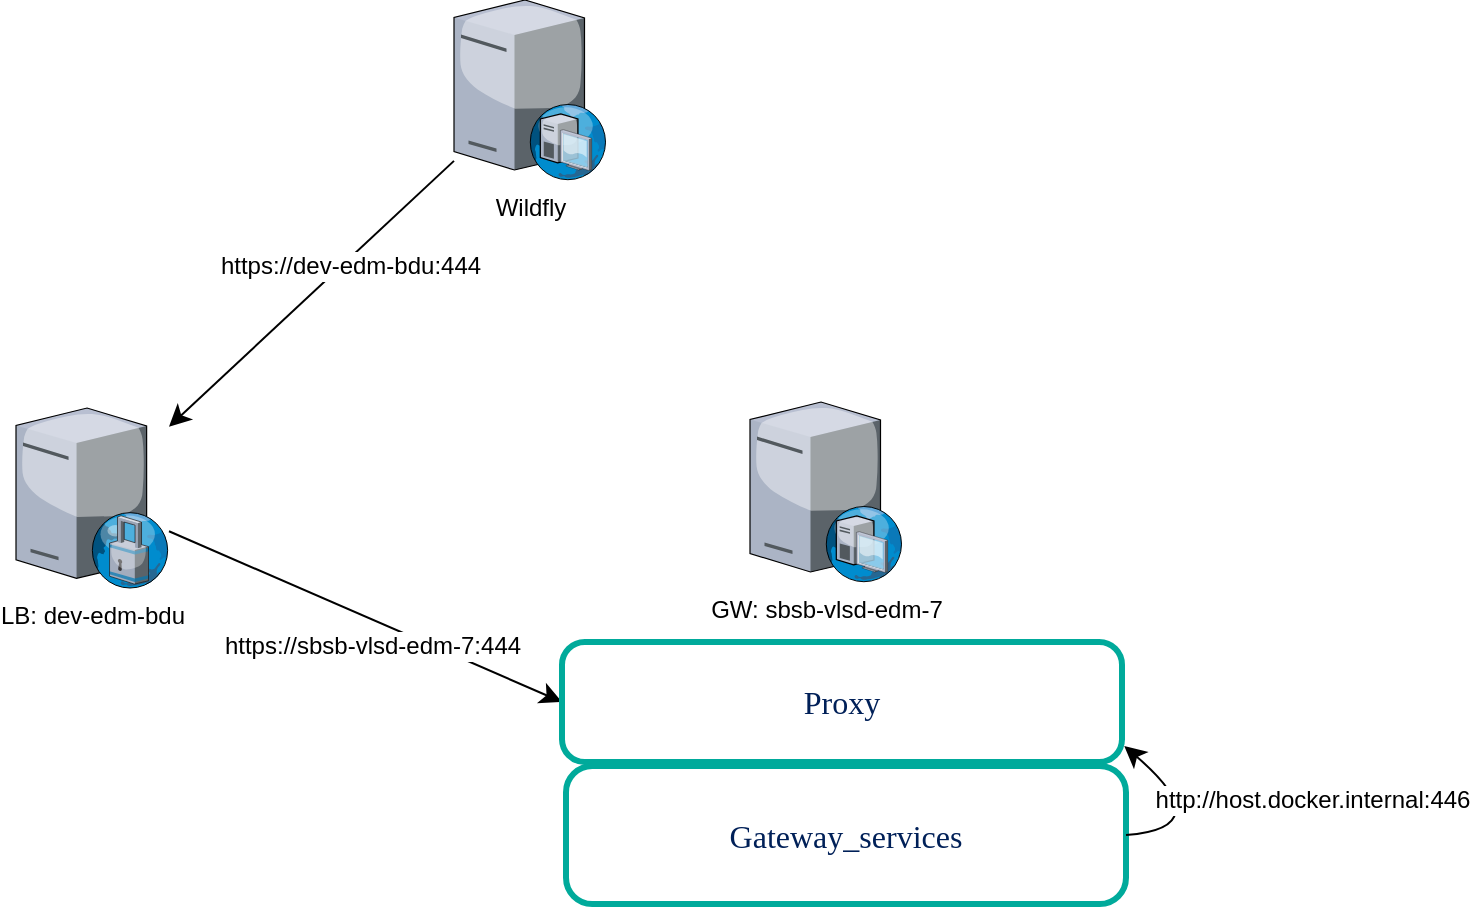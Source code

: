 <mxfile version="24.7.16">
  <diagram name="Page-1" id="XQYFiv0CbGfUtcWvsz3B">
    <mxGraphModel dx="2474" dy="1592" grid="0" gridSize="10" guides="1" tooltips="1" connect="1" arrows="1" fold="1" page="0" pageScale="1" pageWidth="827" pageHeight="1169" math="0" shadow="0">
      <root>
        <mxCell id="0" />
        <mxCell id="1" parent="0" />
        <mxCell id="2NfV_9eSnw5SxpGi_l0n-1" value="GW: sbsb-vlsd-edm-7" style="verticalLabelPosition=bottom;sketch=0;aspect=fixed;html=1;verticalAlign=top;strokeColor=none;align=center;outlineConnect=0;shape=mxgraph.citrix.dhcp_server;" vertex="1" parent="1">
          <mxGeometry x="167" y="-55" width="76" height="90" as="geometry" />
        </mxCell>
        <mxCell id="2NfV_9eSnw5SxpGi_l0n-3" style="edgeStyle=none;curved=1;rounded=0;orthogonalLoop=1;jettySize=auto;html=1;fontSize=12;startSize=8;endSize=8;entryX=0;entryY=0.5;entryDx=0;entryDy=0;" edge="1" parent="1" source="2NfV_9eSnw5SxpGi_l0n-2" target="2NfV_9eSnw5SxpGi_l0n-8">
          <mxGeometry relative="1" as="geometry" />
        </mxCell>
        <mxCell id="2NfV_9eSnw5SxpGi_l0n-7" value="https://sbsb-vlsd-edm-7:444" style="edgeLabel;html=1;align=center;verticalAlign=middle;resizable=0;points=[];fontSize=12;" vertex="1" connectable="0" parent="2NfV_9eSnw5SxpGi_l0n-3">
          <mxGeometry x="0.331" y="1" relative="1" as="geometry">
            <mxPoint x="-30" y="1" as="offset" />
          </mxGeometry>
        </mxCell>
        <mxCell id="2NfV_9eSnw5SxpGi_l0n-2" value="LB: dev-edm-bdu" style="verticalLabelPosition=bottom;sketch=0;aspect=fixed;html=1;verticalAlign=top;strokeColor=none;align=center;outlineConnect=0;shape=mxgraph.citrix.proxy_server;" vertex="1" parent="1">
          <mxGeometry x="-200" y="-52" width="76.5" height="90" as="geometry" />
        </mxCell>
        <mxCell id="2NfV_9eSnw5SxpGi_l0n-5" style="edgeStyle=none;curved=1;rounded=0;orthogonalLoop=1;jettySize=auto;html=1;fontSize=12;startSize=8;endSize=8;" edge="1" parent="1" source="2NfV_9eSnw5SxpGi_l0n-4" target="2NfV_9eSnw5SxpGi_l0n-2">
          <mxGeometry relative="1" as="geometry" />
        </mxCell>
        <mxCell id="2NfV_9eSnw5SxpGi_l0n-6" value="https://dev-edm-bdu:444" style="edgeLabel;html=1;align=center;verticalAlign=middle;resizable=0;points=[];fontSize=12;" vertex="1" connectable="0" parent="2NfV_9eSnw5SxpGi_l0n-5">
          <mxGeometry x="-0.245" y="3" relative="1" as="geometry">
            <mxPoint x="-1" as="offset" />
          </mxGeometry>
        </mxCell>
        <mxCell id="2NfV_9eSnw5SxpGi_l0n-4" value="Wildfly" style="verticalLabelPosition=bottom;sketch=0;aspect=fixed;html=1;verticalAlign=top;strokeColor=none;align=center;outlineConnect=0;shape=mxgraph.citrix.dhcp_server;" vertex="1" parent="1">
          <mxGeometry x="19" y="-256" width="76" height="90" as="geometry" />
        </mxCell>
        <mxCell id="2NfV_9eSnw5SxpGi_l0n-8" value="Proxy" style="rounded=1;whiteSpace=wrap;html=1;strokeColor=#00AA9B;strokeWidth=3;arcSize=19;fontFamily=Poppins;fontSource=https%3A%2F%2Ffonts.googleapis.com%2Fcss%3Ffamily%3DPoppins;fontSize=16;fontColor=#002058;fontStyle=0;labelBackgroundColor=none;labelBorderColor=none;" vertex="1" parent="1">
          <mxGeometry x="73" y="65" width="280" height="60" as="geometry" />
        </mxCell>
        <mxCell id="2NfV_9eSnw5SxpGi_l0n-9" value="Gateway_services" style="rounded=1;whiteSpace=wrap;html=1;strokeColor=#00AA9B;strokeWidth=3;arcSize=19;fontFamily=Poppins;fontSource=https%3A%2F%2Ffonts.googleapis.com%2Fcss%3Ffamily%3DPoppins;fontSize=16;fontColor=#002058;fontStyle=0;labelBackgroundColor=none;labelBorderColor=none;" vertex="1" parent="1">
          <mxGeometry x="75" y="127" width="280" height="69" as="geometry" />
        </mxCell>
        <mxCell id="2NfV_9eSnw5SxpGi_l0n-11" style="edgeStyle=none;curved=1;rounded=0;orthogonalLoop=1;jettySize=auto;html=1;entryX=1.004;entryY=0.867;entryDx=0;entryDy=0;entryPerimeter=0;fontSize=12;startSize=8;endSize=8;exitX=1;exitY=0.5;exitDx=0;exitDy=0;" edge="1" parent="1" source="2NfV_9eSnw5SxpGi_l0n-9" target="2NfV_9eSnw5SxpGi_l0n-8">
          <mxGeometry relative="1" as="geometry">
            <Array as="points">
              <mxPoint x="402" y="158" />
            </Array>
          </mxGeometry>
        </mxCell>
        <mxCell id="2NfV_9eSnw5SxpGi_l0n-12" value="http://host.docker.internal:446" style="edgeLabel;html=1;align=center;verticalAlign=middle;resizable=0;points=[];fontSize=12;" vertex="1" connectable="0" parent="2NfV_9eSnw5SxpGi_l0n-11">
          <mxGeometry x="0.279" y="8" relative="1" as="geometry">
            <mxPoint x="69" y="-5" as="offset" />
          </mxGeometry>
        </mxCell>
      </root>
    </mxGraphModel>
  </diagram>
</mxfile>
